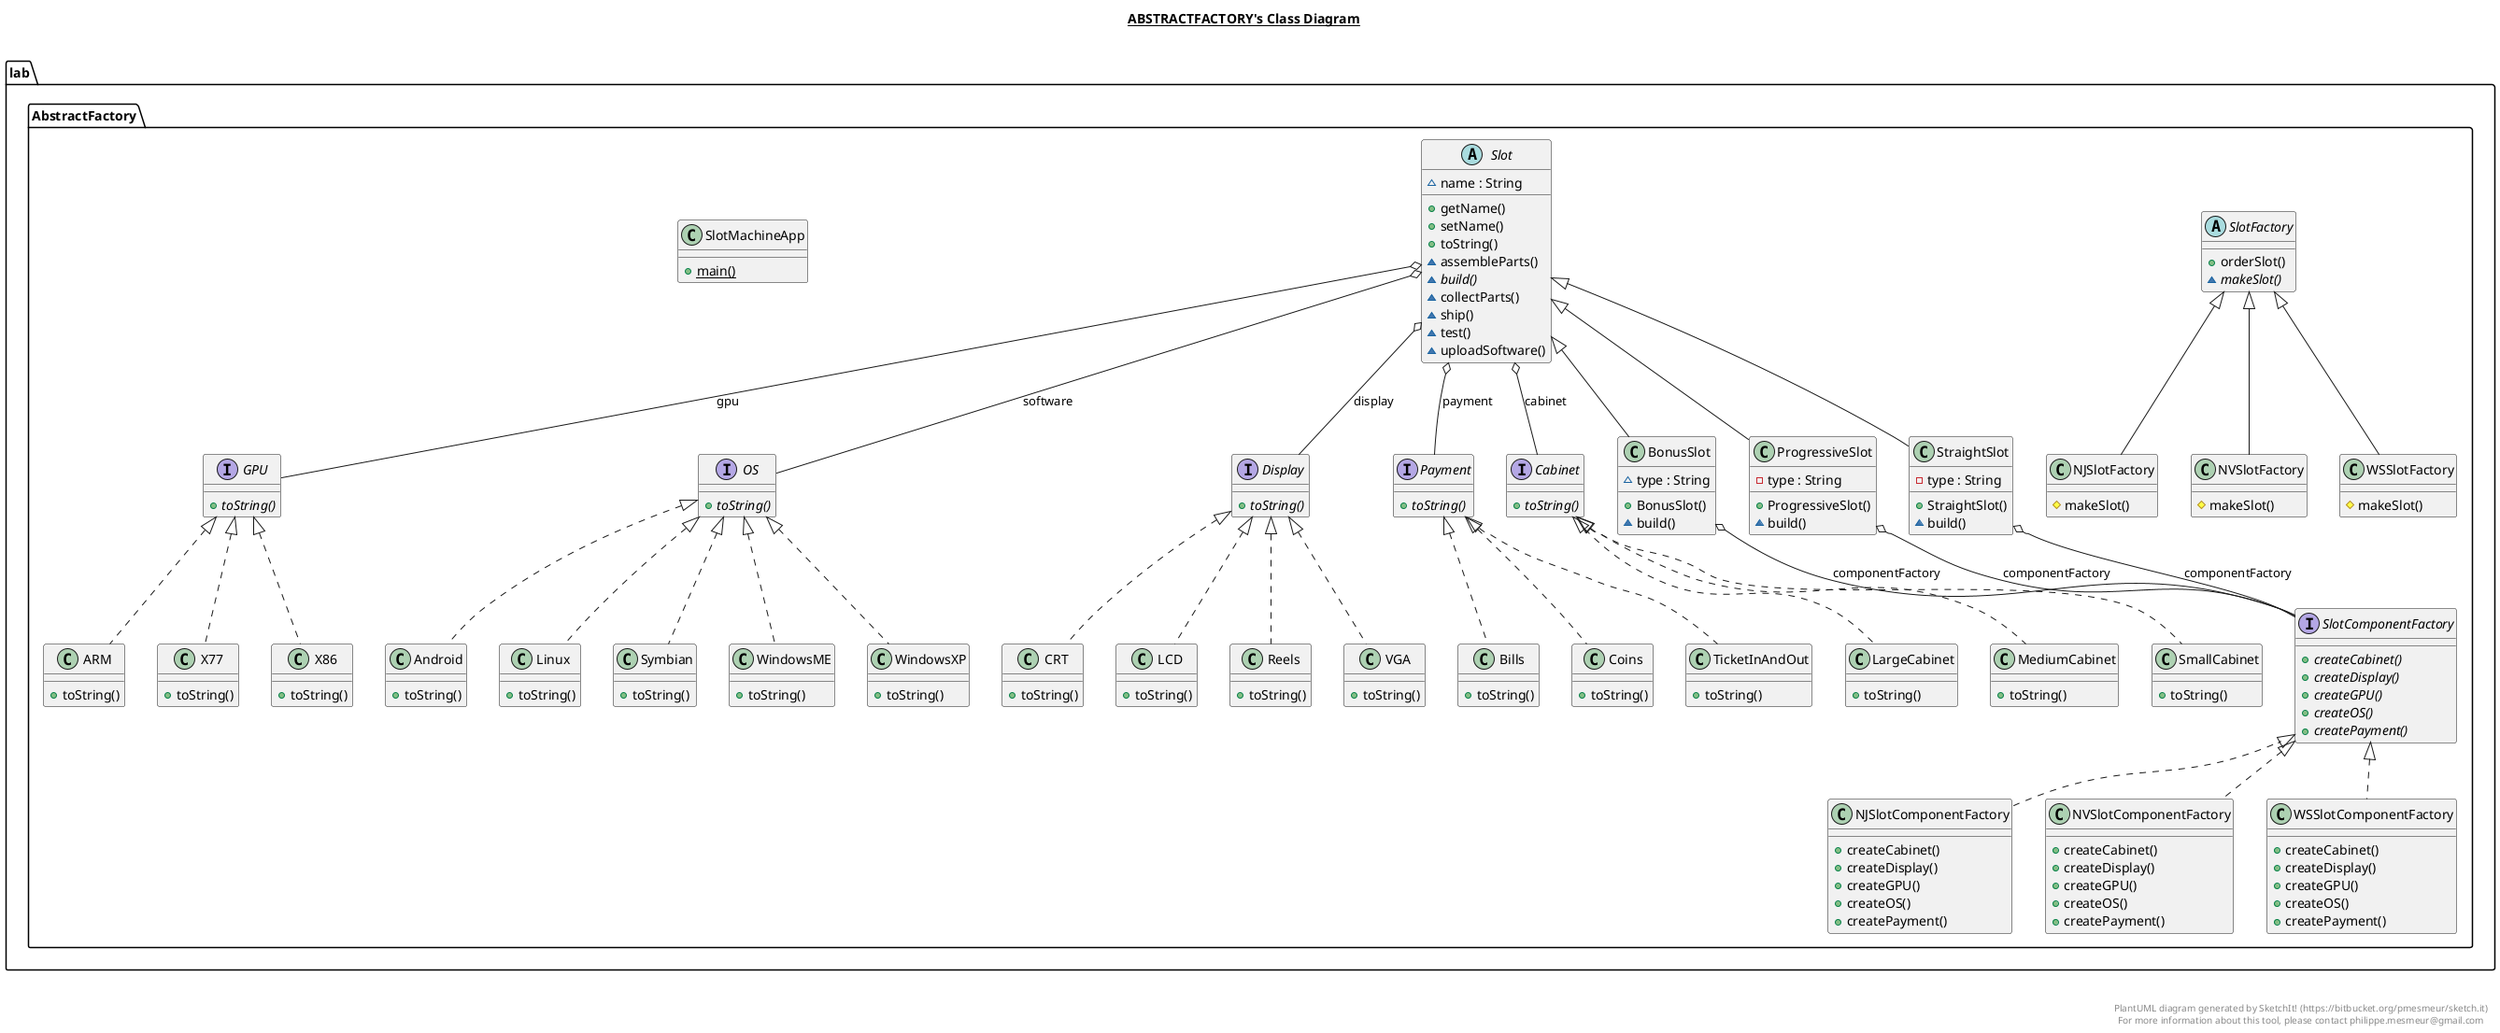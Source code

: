 @startuml

title __ABSTRACTFACTORY's Class Diagram__\n

  namespace lab.AbstractFactory {
    class lab.AbstractFactory.ARM {
        + toString()
    }
  }
  

  namespace lab.AbstractFactory {
    class lab.AbstractFactory.Android {
        + toString()
    }
  }
  

  namespace lab.AbstractFactory {
    class lab.AbstractFactory.Bills {
        + toString()
    }
  }
  

  namespace lab.AbstractFactory {
    class lab.AbstractFactory.BonusSlot {
        ~ type : String
        + BonusSlot()
        ~ build()
    }
  }
  

  namespace lab.AbstractFactory {
    class lab.AbstractFactory.CRT {
        + toString()
    }
  }
  

  namespace lab.AbstractFactory {
    interface lab.AbstractFactory.Cabinet {
        {abstract} + toString()
    }
  }
  

  namespace lab.AbstractFactory {
    class lab.AbstractFactory.Coins {
        + toString()
    }
  }
  

  namespace lab.AbstractFactory {
    interface lab.AbstractFactory.Display {
        {abstract} + toString()
    }
  }
  

  namespace lab.AbstractFactory {
    interface lab.AbstractFactory.GPU {
        {abstract} + toString()
    }
  }
  

  namespace lab.AbstractFactory {
    class lab.AbstractFactory.LCD {
        + toString()
    }
  }
  

  namespace lab.AbstractFactory {
    class lab.AbstractFactory.LargeCabinet {
        + toString()
    }
  }
  

  namespace lab.AbstractFactory {
    class lab.AbstractFactory.Linux {
        + toString()
    }
  }
  

  namespace lab.AbstractFactory {
    class lab.AbstractFactory.MediumCabinet {
        + toString()
    }
  }
  

  namespace lab.AbstractFactory {
    class lab.AbstractFactory.NJSlotComponentFactory {
        + createCabinet()
        + createDisplay()
        + createGPU()
        + createOS()
        + createPayment()
    }
  }
  

  namespace lab.AbstractFactory {
    class lab.AbstractFactory.NJSlotFactory {
        # makeSlot()
    }
  }
  

  namespace lab.AbstractFactory {
    class lab.AbstractFactory.NVSlotComponentFactory {
        + createCabinet()
        + createDisplay()
        + createGPU()
        + createOS()
        + createPayment()
    }
  }
  

  namespace lab.AbstractFactory {
    class lab.AbstractFactory.NVSlotFactory {
        # makeSlot()
    }
  }
  

  namespace lab.AbstractFactory {
    interface lab.AbstractFactory.OS {
        {abstract} + toString()
    }
  }
  

  namespace lab.AbstractFactory {
    interface lab.AbstractFactory.Payment {
        {abstract} + toString()
    }
  }
  

  namespace lab.AbstractFactory {
    class lab.AbstractFactory.ProgressiveSlot {
        - type : String
        + ProgressiveSlot()
        ~ build()
    }
  }
  

  namespace lab.AbstractFactory {
    class lab.AbstractFactory.Reels {
        + toString()
    }
  }
  

  namespace lab.AbstractFactory {
    abstract class lab.AbstractFactory.Slot {
        ~ name : String
        + getName()
        + setName()
        + toString()
        ~ assembleParts()
        {abstract} ~ build()
        ~ collectParts()
        ~ ship()
        ~ test()
        ~ uploadSoftware()
    }
  }
  

  namespace lab.AbstractFactory {
    interface lab.AbstractFactory.SlotComponentFactory {
        {abstract} + createCabinet()
        {abstract} + createDisplay()
        {abstract} + createGPU()
        {abstract} + createOS()
        {abstract} + createPayment()
    }
  }
  

  namespace lab.AbstractFactory {
    abstract class lab.AbstractFactory.SlotFactory {
        + orderSlot()
        {abstract} ~ makeSlot()
    }
  }
  

  namespace lab.AbstractFactory {
    class lab.AbstractFactory.SlotMachineApp {
        {static} + main()
    }
  }
  

  namespace lab.AbstractFactory {
    class lab.AbstractFactory.SmallCabinet {
        + toString()
    }
  }
  

  namespace lab.AbstractFactory {
    class lab.AbstractFactory.StraightSlot {
        - type : String
        + StraightSlot()
        ~ build()
    }
  }
  

  namespace lab.AbstractFactory {
    class lab.AbstractFactory.Symbian {
        + toString()
    }
  }
  

  namespace lab.AbstractFactory {
    class lab.AbstractFactory.TicketInAndOut {
        + toString()
    }
  }
  

  namespace lab.AbstractFactory {
    class lab.AbstractFactory.VGA {
        + toString()
    }
  }
  

  namespace lab.AbstractFactory {
    class lab.AbstractFactory.WSSlotComponentFactory {
        + createCabinet()
        + createDisplay()
        + createGPU()
        + createOS()
        + createPayment()
    }
  }
  

  namespace lab.AbstractFactory {
    class lab.AbstractFactory.WSSlotFactory {
        # makeSlot()
    }
  }
  

  namespace lab.AbstractFactory {
    class lab.AbstractFactory.WindowsME {
        + toString()
    }
  }
  

  namespace lab.AbstractFactory {
    class lab.AbstractFactory.WindowsXP {
        + toString()
    }
  }
  

  namespace lab.AbstractFactory {
    class lab.AbstractFactory.X77 {
        + toString()
    }
  }
  

  namespace lab.AbstractFactory {
    class lab.AbstractFactory.X86 {
        + toString()
    }
  }
  

  lab.AbstractFactory.ARM .up.|> lab.AbstractFactory.GPU
  lab.AbstractFactory.Android .up.|> lab.AbstractFactory.OS
  lab.AbstractFactory.Bills .up.|> lab.AbstractFactory.Payment
  lab.AbstractFactory.BonusSlot -up-|> lab.AbstractFactory.Slot
  lab.AbstractFactory.BonusSlot o-- lab.AbstractFactory.SlotComponentFactory : componentFactory
  lab.AbstractFactory.CRT .up.|> lab.AbstractFactory.Display
  lab.AbstractFactory.Coins .up.|> lab.AbstractFactory.Payment
  lab.AbstractFactory.LCD .up.|> lab.AbstractFactory.Display
  lab.AbstractFactory.LargeCabinet .up.|> lab.AbstractFactory.Cabinet
  lab.AbstractFactory.Linux .up.|> lab.AbstractFactory.OS
  lab.AbstractFactory.MediumCabinet .up.|> lab.AbstractFactory.Cabinet
  lab.AbstractFactory.NJSlotComponentFactory .up.|> lab.AbstractFactory.SlotComponentFactory
  lab.AbstractFactory.NJSlotFactory -up-|> lab.AbstractFactory.SlotFactory
  lab.AbstractFactory.NVSlotComponentFactory .up.|> lab.AbstractFactory.SlotComponentFactory
  lab.AbstractFactory.NVSlotFactory -up-|> lab.AbstractFactory.SlotFactory
  lab.AbstractFactory.ProgressiveSlot -up-|> lab.AbstractFactory.Slot
  lab.AbstractFactory.ProgressiveSlot o-- lab.AbstractFactory.SlotComponentFactory : componentFactory
  lab.AbstractFactory.Reels .up.|> lab.AbstractFactory.Display
  lab.AbstractFactory.Slot o-- lab.AbstractFactory.Cabinet : cabinet
  lab.AbstractFactory.Slot o-- lab.AbstractFactory.Display : display
  lab.AbstractFactory.Slot o-- lab.AbstractFactory.GPU : gpu
  lab.AbstractFactory.Slot o-- lab.AbstractFactory.Payment : payment
  lab.AbstractFactory.Slot o-- lab.AbstractFactory.OS : software
  lab.AbstractFactory.SmallCabinet .up.|> lab.AbstractFactory.Cabinet
  lab.AbstractFactory.StraightSlot -up-|> lab.AbstractFactory.Slot
  lab.AbstractFactory.StraightSlot o-- lab.AbstractFactory.SlotComponentFactory : componentFactory
  lab.AbstractFactory.Symbian .up.|> lab.AbstractFactory.OS
  lab.AbstractFactory.TicketInAndOut .up.|> lab.AbstractFactory.Payment
  lab.AbstractFactory.VGA .up.|> lab.AbstractFactory.Display
  lab.AbstractFactory.WSSlotComponentFactory .up.|> lab.AbstractFactory.SlotComponentFactory
  lab.AbstractFactory.WSSlotFactory -up-|> lab.AbstractFactory.SlotFactory
  lab.AbstractFactory.WindowsME .up.|> lab.AbstractFactory.OS
  lab.AbstractFactory.WindowsXP .up.|> lab.AbstractFactory.OS
  lab.AbstractFactory.X77 .up.|> lab.AbstractFactory.GPU
  lab.AbstractFactory.X86 .up.|> lab.AbstractFactory.GPU


right footer


PlantUML diagram generated by SketchIt! (https://bitbucket.org/pmesmeur/sketch.it)
For more information about this tool, please contact philippe.mesmeur@gmail.com
endfooter

@enduml
